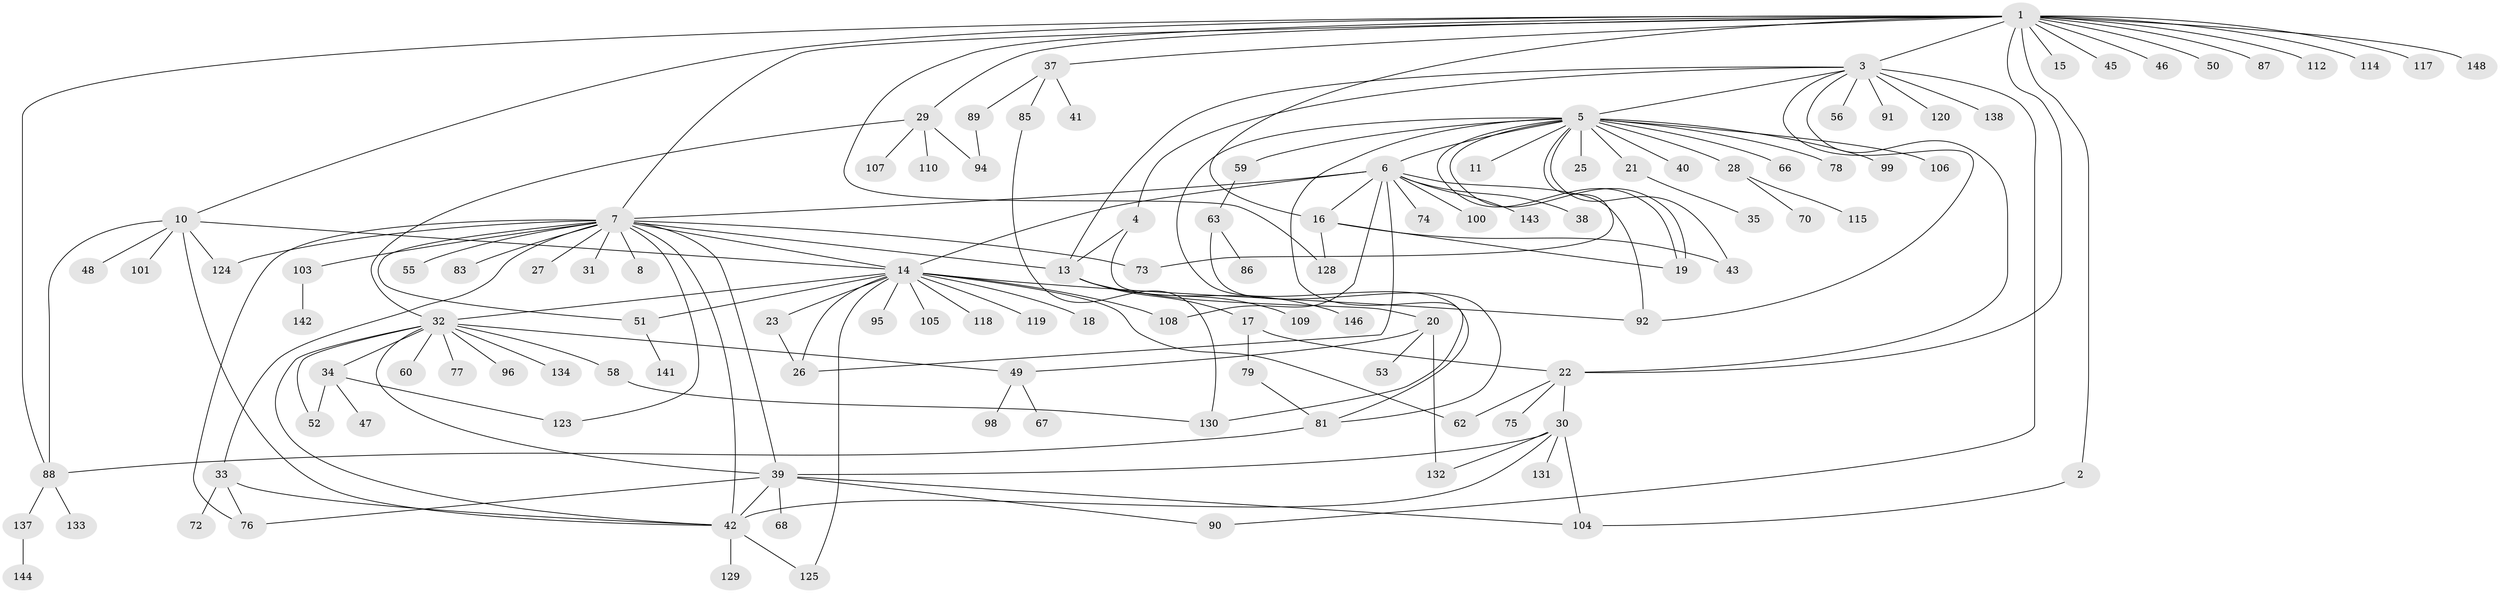 // Generated by graph-tools (version 1.1) at 2025/23/03/03/25 07:23:49]
// undirected, 117 vertices, 162 edges
graph export_dot {
graph [start="1"]
  node [color=gray90,style=filled];
  1 [super="+136"];
  2;
  3 [super="+36"];
  4 [super="+121"];
  5 [super="+24"];
  6 [super="+102"];
  7 [super="+9"];
  8;
  10 [super="+12"];
  11;
  13;
  14 [super="+80"];
  15;
  16 [super="+113"];
  17 [super="+54"];
  18;
  19;
  20;
  21;
  22 [super="+135"];
  23;
  25 [super="+145"];
  26;
  27;
  28;
  29 [super="+71"];
  30 [super="+127"];
  31;
  32 [super="+61"];
  33 [super="+44"];
  34 [super="+65"];
  35;
  37 [super="+93"];
  38;
  39 [super="+57"];
  40;
  41;
  42 [super="+84"];
  43;
  45;
  46;
  47;
  48;
  49 [super="+69"];
  50 [super="+111"];
  51 [super="+116"];
  52;
  53;
  55;
  56;
  58 [super="+64"];
  59 [super="+82"];
  60;
  62 [super="+147"];
  63;
  66;
  67;
  68;
  70;
  72;
  73;
  74;
  75;
  76;
  77;
  78;
  79;
  81 [super="+140"];
  83;
  85;
  86;
  87;
  88 [super="+97"];
  89;
  90;
  91;
  92;
  94;
  95;
  96;
  98;
  99;
  100;
  101;
  103;
  104 [super="+122"];
  105;
  106;
  107;
  108;
  109;
  110;
  112;
  114;
  115 [super="+139"];
  117;
  118;
  119;
  120 [super="+126"];
  123;
  124;
  125;
  128;
  129;
  130;
  131;
  132;
  133;
  134;
  137;
  138;
  141;
  142;
  143;
  144;
  146;
  148;
  1 -- 2;
  1 -- 3;
  1 -- 7;
  1 -- 10;
  1 -- 15;
  1 -- 16;
  1 -- 22;
  1 -- 29;
  1 -- 37;
  1 -- 45;
  1 -- 46;
  1 -- 50;
  1 -- 87;
  1 -- 112;
  1 -- 114;
  1 -- 117;
  1 -- 128;
  1 -- 88;
  1 -- 148;
  2 -- 104;
  3 -- 4;
  3 -- 5;
  3 -- 13;
  3 -- 56;
  3 -- 90;
  3 -- 91;
  3 -- 92;
  3 -- 120 [weight=2];
  3 -- 138;
  3 -- 22;
  4 -- 20;
  4 -- 13;
  5 -- 6;
  5 -- 11;
  5 -- 19;
  5 -- 19;
  5 -- 21;
  5 -- 25;
  5 -- 28 [weight=2];
  5 -- 40;
  5 -- 43;
  5 -- 66;
  5 -- 73;
  5 -- 78;
  5 -- 81;
  5 -- 99;
  5 -- 106;
  5 -- 130;
  5 -- 59;
  6 -- 7;
  6 -- 14;
  6 -- 16;
  6 -- 26;
  6 -- 38;
  6 -- 74;
  6 -- 92;
  6 -- 100;
  6 -- 143;
  6 -- 108;
  7 -- 8;
  7 -- 42;
  7 -- 51;
  7 -- 55;
  7 -- 76;
  7 -- 33;
  7 -- 39;
  7 -- 103;
  7 -- 73;
  7 -- 27;
  7 -- 13;
  7 -- 14;
  7 -- 83;
  7 -- 123;
  7 -- 124;
  7 -- 31;
  10 -- 42;
  10 -- 48;
  10 -- 101;
  10 -- 124;
  10 -- 14;
  10 -- 88;
  13 -- 17;
  13 -- 109;
  13 -- 146;
  14 -- 18;
  14 -- 23;
  14 -- 26;
  14 -- 32;
  14 -- 62;
  14 -- 92;
  14 -- 105;
  14 -- 108;
  14 -- 118;
  14 -- 125;
  14 -- 119;
  14 -- 95;
  14 -- 51;
  16 -- 128;
  16 -- 43;
  16 -- 19;
  17 -- 79;
  17 -- 22;
  20 -- 49;
  20 -- 53;
  20 -- 132;
  21 -- 35;
  22 -- 30;
  22 -- 75;
  22 -- 62;
  23 -- 26;
  28 -- 70;
  28 -- 115;
  29 -- 32;
  29 -- 94;
  29 -- 107;
  29 -- 110;
  30 -- 131;
  30 -- 132;
  30 -- 104;
  30 -- 42;
  30 -- 39;
  32 -- 34;
  32 -- 42;
  32 -- 49;
  32 -- 52;
  32 -- 58;
  32 -- 60;
  32 -- 77;
  32 -- 96;
  32 -- 134;
  32 -- 39;
  33 -- 42;
  33 -- 72;
  33 -- 76;
  34 -- 47;
  34 -- 123;
  34 -- 52;
  37 -- 41;
  37 -- 85;
  37 -- 89;
  39 -- 42;
  39 -- 76;
  39 -- 90;
  39 -- 68;
  39 -- 104;
  42 -- 129;
  42 -- 125;
  49 -- 67;
  49 -- 98;
  51 -- 141;
  58 -- 130;
  59 -- 63;
  63 -- 86;
  63 -- 81;
  79 -- 81;
  81 -- 88;
  85 -- 130;
  88 -- 133;
  88 -- 137;
  89 -- 94;
  103 -- 142;
  137 -- 144;
}
